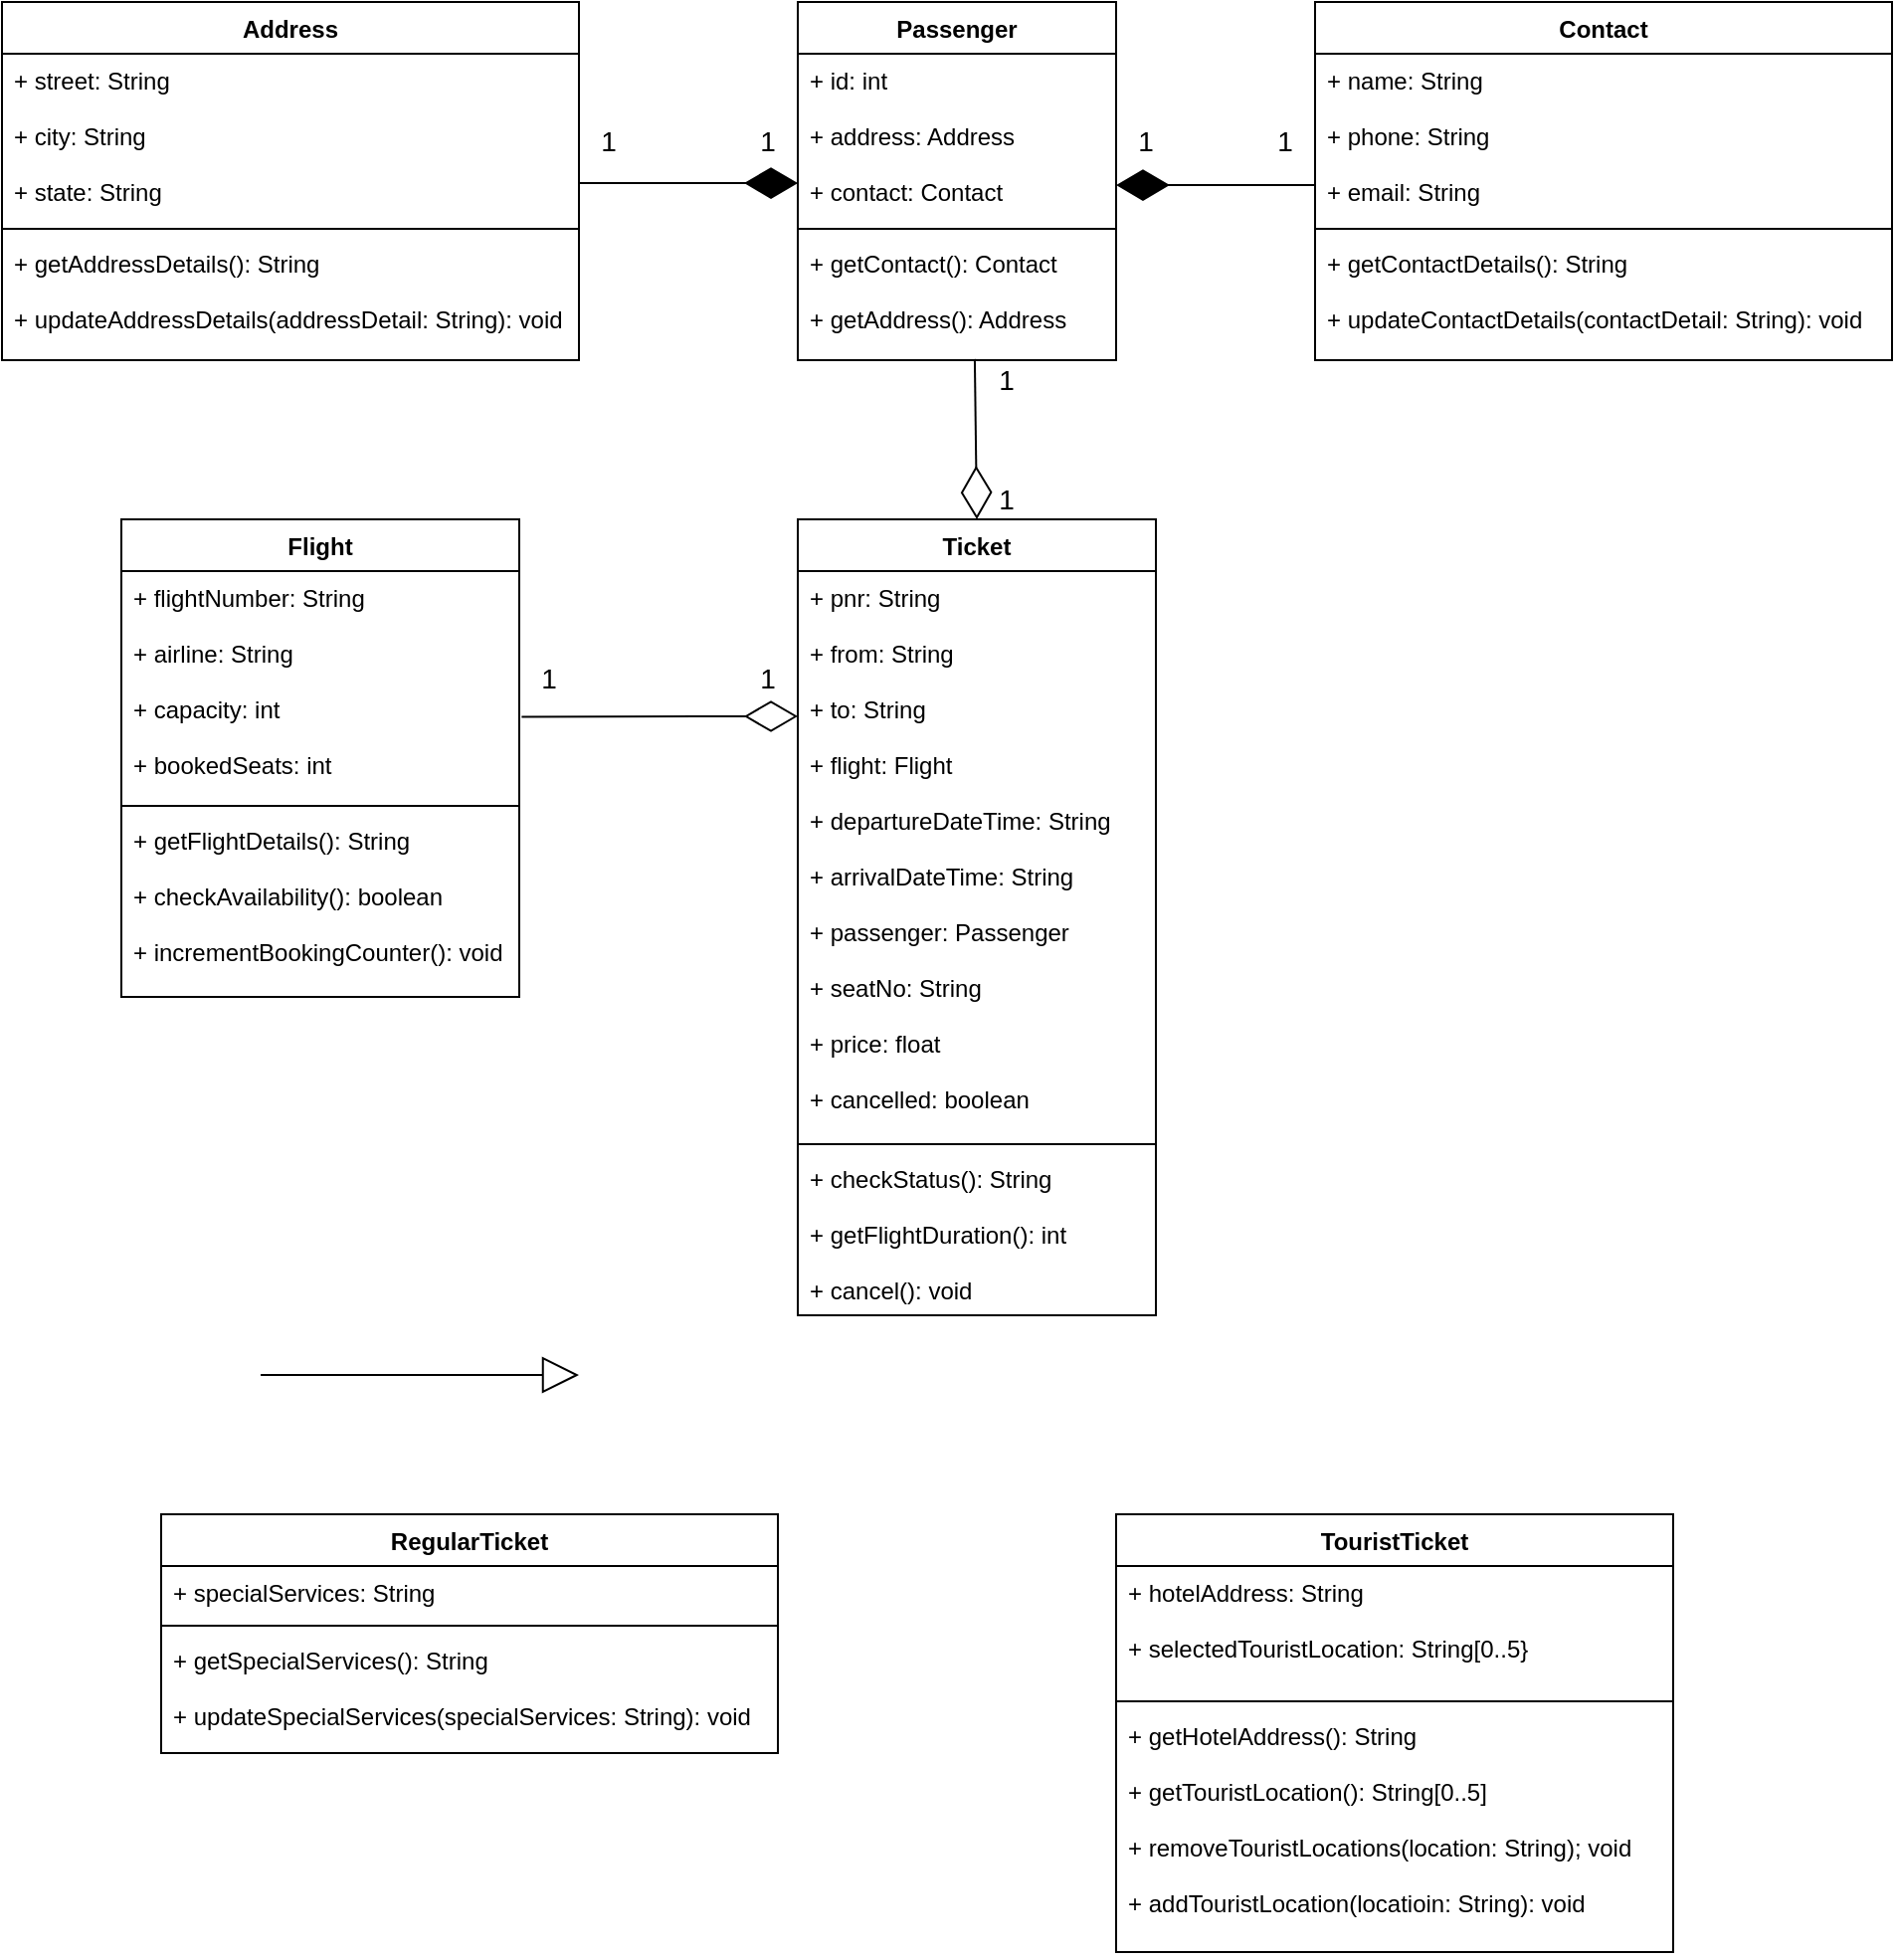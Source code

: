 <mxfile version="16.4.7" type="device"><diagram id="qtajyloOAa45mX0IAQo6" name="Page-1"><mxGraphModel dx="1108" dy="450" grid="1" gridSize="10" guides="1" tooltips="1" connect="1" arrows="1" fold="1" page="1" pageScale="1" pageWidth="850" pageHeight="1100" math="0" shadow="0"><root><mxCell id="0"/><mxCell id="1" parent="0"/><mxCell id="CZJRznWFHYDg4jwDtd5Q-1" value="Address" style="swimlane;fontStyle=1;align=center;verticalAlign=top;childLayout=stackLayout;horizontal=1;startSize=26;horizontalStack=0;resizeParent=1;resizeParentMax=0;resizeLast=0;collapsible=1;marginBottom=0;" vertex="1" parent="1"><mxGeometry y="80" width="290" height="180" as="geometry"/></mxCell><mxCell id="CZJRznWFHYDg4jwDtd5Q-2" value="+ street: String&#10;&#10;+ city: String&#10;&#10;+ state: String" style="text;strokeColor=none;fillColor=none;align=left;verticalAlign=top;spacingLeft=4;spacingRight=4;overflow=hidden;rotatable=0;points=[[0,0.5],[1,0.5]];portConstraint=eastwest;" vertex="1" parent="CZJRznWFHYDg4jwDtd5Q-1"><mxGeometry y="26" width="290" height="84" as="geometry"/></mxCell><mxCell id="CZJRznWFHYDg4jwDtd5Q-29" value="" style="endArrow=diamondThin;endFill=1;endSize=24;html=1;rounded=0;entryX=0;entryY=0.774;entryDx=0;entryDy=0;entryPerimeter=0;" edge="1" parent="CZJRznWFHYDg4jwDtd5Q-1" target="CZJRznWFHYDg4jwDtd5Q-6"><mxGeometry width="160" relative="1" as="geometry"><mxPoint x="290" y="91" as="sourcePoint"/><mxPoint x="440" y="90" as="targetPoint"/></mxGeometry></mxCell><mxCell id="CZJRznWFHYDg4jwDtd5Q-3" value="" style="line;strokeWidth=1;fillColor=none;align=left;verticalAlign=middle;spacingTop=-1;spacingLeft=3;spacingRight=3;rotatable=0;labelPosition=right;points=[];portConstraint=eastwest;" vertex="1" parent="CZJRznWFHYDg4jwDtd5Q-1"><mxGeometry y="110" width="290" height="8" as="geometry"/></mxCell><mxCell id="CZJRznWFHYDg4jwDtd5Q-4" value="+ getAddressDetails(): String&#10;&#10;+ updateAddressDetails(addressDetail: String): void" style="text;strokeColor=none;fillColor=none;align=left;verticalAlign=top;spacingLeft=4;spacingRight=4;overflow=hidden;rotatable=0;points=[[0,0.5],[1,0.5]];portConstraint=eastwest;" vertex="1" parent="CZJRznWFHYDg4jwDtd5Q-1"><mxGeometry y="118" width="290" height="62" as="geometry"/></mxCell><mxCell id="CZJRznWFHYDg4jwDtd5Q-5" value="Passenger" style="swimlane;fontStyle=1;align=center;verticalAlign=top;childLayout=stackLayout;horizontal=1;startSize=26;horizontalStack=0;resizeParent=1;resizeParentMax=0;resizeLast=0;collapsible=1;marginBottom=0;" vertex="1" parent="1"><mxGeometry x="400" y="80" width="160" height="180" as="geometry"/></mxCell><mxCell id="CZJRznWFHYDg4jwDtd5Q-6" value="+ id: int&#10;&#10;+ address: Address&#10;&#10;+ contact: Contact" style="text;strokeColor=none;fillColor=none;align=left;verticalAlign=top;spacingLeft=4;spacingRight=4;overflow=hidden;rotatable=0;points=[[0,0.5],[1,0.5]];portConstraint=eastwest;" vertex="1" parent="CZJRznWFHYDg4jwDtd5Q-5"><mxGeometry y="26" width="160" height="84" as="geometry"/></mxCell><mxCell id="CZJRznWFHYDg4jwDtd5Q-7" value="" style="line;strokeWidth=1;fillColor=none;align=left;verticalAlign=middle;spacingTop=-1;spacingLeft=3;spacingRight=3;rotatable=0;labelPosition=right;points=[];portConstraint=eastwest;" vertex="1" parent="CZJRznWFHYDg4jwDtd5Q-5"><mxGeometry y="110" width="160" height="8" as="geometry"/></mxCell><mxCell id="CZJRznWFHYDg4jwDtd5Q-8" value="+ getContact(): Contact&#10;&#10;+ getAddress(): Address" style="text;strokeColor=none;fillColor=none;align=left;verticalAlign=top;spacingLeft=4;spacingRight=4;overflow=hidden;rotatable=0;points=[[0,0.5],[1,0.5]];portConstraint=eastwest;" vertex="1" parent="CZJRznWFHYDg4jwDtd5Q-5"><mxGeometry y="118" width="160" height="62" as="geometry"/></mxCell><mxCell id="CZJRznWFHYDg4jwDtd5Q-9" value="Contact" style="swimlane;fontStyle=1;align=center;verticalAlign=top;childLayout=stackLayout;horizontal=1;startSize=26;horizontalStack=0;resizeParent=1;resizeParentMax=0;resizeLast=0;collapsible=1;marginBottom=0;" vertex="1" parent="1"><mxGeometry x="660" y="80" width="290" height="180" as="geometry"/></mxCell><mxCell id="CZJRznWFHYDg4jwDtd5Q-10" value="+ name: String&#10;&#10;+ phone: String&#10;&#10;+ email: String" style="text;strokeColor=none;fillColor=none;align=left;verticalAlign=top;spacingLeft=4;spacingRight=4;overflow=hidden;rotatable=0;points=[[0,0.5],[1,0.5]];portConstraint=eastwest;" vertex="1" parent="CZJRznWFHYDg4jwDtd5Q-9"><mxGeometry y="26" width="290" height="84" as="geometry"/></mxCell><mxCell id="CZJRznWFHYDg4jwDtd5Q-11" value="" style="line;strokeWidth=1;fillColor=none;align=left;verticalAlign=middle;spacingTop=-1;spacingLeft=3;spacingRight=3;rotatable=0;labelPosition=right;points=[];portConstraint=eastwest;" vertex="1" parent="CZJRznWFHYDg4jwDtd5Q-9"><mxGeometry y="110" width="290" height="8" as="geometry"/></mxCell><mxCell id="CZJRznWFHYDg4jwDtd5Q-12" value="+ getContactDetails(): String&#10;&#10;+ updateContactDetails(contactDetail: String): void" style="text;strokeColor=none;fillColor=none;align=left;verticalAlign=top;spacingLeft=4;spacingRight=4;overflow=hidden;rotatable=0;points=[[0,0.5],[1,0.5]];portConstraint=eastwest;" vertex="1" parent="CZJRznWFHYDg4jwDtd5Q-9"><mxGeometry y="118" width="290" height="62" as="geometry"/></mxCell><mxCell id="CZJRznWFHYDg4jwDtd5Q-13" value="Flight" style="swimlane;fontStyle=1;align=center;verticalAlign=top;childLayout=stackLayout;horizontal=1;startSize=26;horizontalStack=0;resizeParent=1;resizeParentMax=0;resizeLast=0;collapsible=1;marginBottom=0;" vertex="1" parent="1"><mxGeometry x="60" y="340" width="200" height="240" as="geometry"/></mxCell><mxCell id="CZJRznWFHYDg4jwDtd5Q-14" value="+ flightNumber: String&#10;&#10;+ airline: String&#10;&#10;+ capacity: int&#10;&#10;+ bookedSeats: int" style="text;strokeColor=none;fillColor=none;align=left;verticalAlign=top;spacingLeft=4;spacingRight=4;overflow=hidden;rotatable=0;points=[[0,0.5],[1,0.5]];portConstraint=eastwest;" vertex="1" parent="CZJRznWFHYDg4jwDtd5Q-13"><mxGeometry y="26" width="200" height="114" as="geometry"/></mxCell><mxCell id="CZJRznWFHYDg4jwDtd5Q-15" value="" style="line;strokeWidth=1;fillColor=none;align=left;verticalAlign=middle;spacingTop=-1;spacingLeft=3;spacingRight=3;rotatable=0;labelPosition=right;points=[];portConstraint=eastwest;" vertex="1" parent="CZJRznWFHYDg4jwDtd5Q-13"><mxGeometry y="140" width="200" height="8" as="geometry"/></mxCell><mxCell id="CZJRznWFHYDg4jwDtd5Q-16" value="+ getFlightDetails(): String&#10;&#10;+ checkAvailability(): boolean&#10;&#10;+ incrementBookingCounter(): void" style="text;strokeColor=none;fillColor=none;align=left;verticalAlign=top;spacingLeft=4;spacingRight=4;overflow=hidden;rotatable=0;points=[[0,0.5],[1,0.5]];portConstraint=eastwest;" vertex="1" parent="CZJRznWFHYDg4jwDtd5Q-13"><mxGeometry y="148" width="200" height="92" as="geometry"/></mxCell><mxCell id="CZJRznWFHYDg4jwDtd5Q-17" value="Ticket" style="swimlane;fontStyle=1;align=center;verticalAlign=top;childLayout=stackLayout;horizontal=1;startSize=26;horizontalStack=0;resizeParent=1;resizeParentMax=0;resizeLast=0;collapsible=1;marginBottom=0;" vertex="1" parent="1"><mxGeometry x="400" y="340" width="180" height="400" as="geometry"/></mxCell><mxCell id="CZJRznWFHYDg4jwDtd5Q-18" value="+ pnr: String&#10;&#10;+ from: String&#10;&#10;+ to: String&#10;&#10;+ flight: Flight&#10;&#10;+ departureDateTime: String&#10;&#10;+ arrivalDateTime: String&#10;&#10;+ passenger: Passenger&#10;&#10;+ seatNo: String&#10;&#10;+ price: float&#10;&#10;+ cancelled: boolean" style="text;strokeColor=none;fillColor=none;align=left;verticalAlign=top;spacingLeft=4;spacingRight=4;overflow=hidden;rotatable=0;points=[[0,0.5],[1,0.5]];portConstraint=eastwest;" vertex="1" parent="CZJRznWFHYDg4jwDtd5Q-17"><mxGeometry y="26" width="180" height="284" as="geometry"/></mxCell><mxCell id="CZJRznWFHYDg4jwDtd5Q-19" value="" style="line;strokeWidth=1;fillColor=none;align=left;verticalAlign=middle;spacingTop=-1;spacingLeft=3;spacingRight=3;rotatable=0;labelPosition=right;points=[];portConstraint=eastwest;" vertex="1" parent="CZJRznWFHYDg4jwDtd5Q-17"><mxGeometry y="310" width="180" height="8" as="geometry"/></mxCell><mxCell id="CZJRznWFHYDg4jwDtd5Q-20" value="+ checkStatus(): String&#10;&#10;+ getFlightDuration(): int&#10;&#10;+ cancel(): void" style="text;strokeColor=none;fillColor=none;align=left;verticalAlign=top;spacingLeft=4;spacingRight=4;overflow=hidden;rotatable=0;points=[[0,0.5],[1,0.5]];portConstraint=eastwest;" vertex="1" parent="CZJRznWFHYDg4jwDtd5Q-17"><mxGeometry y="318" width="180" height="82" as="geometry"/></mxCell><mxCell id="CZJRznWFHYDg4jwDtd5Q-21" value="RegularTicket" style="swimlane;fontStyle=1;align=center;verticalAlign=top;childLayout=stackLayout;horizontal=1;startSize=26;horizontalStack=0;resizeParent=1;resizeParentMax=0;resizeLast=0;collapsible=1;marginBottom=0;" vertex="1" parent="1"><mxGeometry x="80" y="840" width="310" height="120" as="geometry"/></mxCell><mxCell id="CZJRznWFHYDg4jwDtd5Q-22" value="+ specialServices: String" style="text;strokeColor=none;fillColor=none;align=left;verticalAlign=top;spacingLeft=4;spacingRight=4;overflow=hidden;rotatable=0;points=[[0,0.5],[1,0.5]];portConstraint=eastwest;" vertex="1" parent="CZJRznWFHYDg4jwDtd5Q-21"><mxGeometry y="26" width="310" height="26" as="geometry"/></mxCell><mxCell id="CZJRznWFHYDg4jwDtd5Q-23" value="" style="line;strokeWidth=1;fillColor=none;align=left;verticalAlign=middle;spacingTop=-1;spacingLeft=3;spacingRight=3;rotatable=0;labelPosition=right;points=[];portConstraint=eastwest;" vertex="1" parent="CZJRznWFHYDg4jwDtd5Q-21"><mxGeometry y="52" width="310" height="8" as="geometry"/></mxCell><mxCell id="CZJRznWFHYDg4jwDtd5Q-24" value="+ getSpecialServices(): String&#10;&#10;+ updateSpecialServices(specialServices: String): void" style="text;strokeColor=none;fillColor=none;align=left;verticalAlign=top;spacingLeft=4;spacingRight=4;overflow=hidden;rotatable=0;points=[[0,0.5],[1,0.5]];portConstraint=eastwest;" vertex="1" parent="CZJRznWFHYDg4jwDtd5Q-21"><mxGeometry y="60" width="310" height="60" as="geometry"/></mxCell><mxCell id="CZJRznWFHYDg4jwDtd5Q-25" value="TouristTicket" style="swimlane;fontStyle=1;align=center;verticalAlign=top;childLayout=stackLayout;horizontal=1;startSize=26;horizontalStack=0;resizeParent=1;resizeParentMax=0;resizeLast=0;collapsible=1;marginBottom=0;" vertex="1" parent="1"><mxGeometry x="560" y="840" width="280" height="220" as="geometry"/></mxCell><mxCell id="CZJRznWFHYDg4jwDtd5Q-26" value="+ hotelAddress: String&#10;&#10;+ selectedTouristLocation: String[0..5}" style="text;strokeColor=none;fillColor=none;align=left;verticalAlign=top;spacingLeft=4;spacingRight=4;overflow=hidden;rotatable=0;points=[[0,0.5],[1,0.5]];portConstraint=eastwest;" vertex="1" parent="CZJRznWFHYDg4jwDtd5Q-25"><mxGeometry y="26" width="280" height="64" as="geometry"/></mxCell><mxCell id="CZJRznWFHYDg4jwDtd5Q-27" value="" style="line;strokeWidth=1;fillColor=none;align=left;verticalAlign=middle;spacingTop=-1;spacingLeft=3;spacingRight=3;rotatable=0;labelPosition=right;points=[];portConstraint=eastwest;" vertex="1" parent="CZJRznWFHYDg4jwDtd5Q-25"><mxGeometry y="90" width="280" height="8" as="geometry"/></mxCell><mxCell id="CZJRznWFHYDg4jwDtd5Q-28" value="+ getHotelAddress(): String&#10;&#10;+ getTouristLocation(): String[0..5]&#10;&#10;+ removeTouristLocations(location: String); void&#10;&#10;+ addTouristLocation(locatioin: String): void" style="text;strokeColor=none;fillColor=none;align=left;verticalAlign=top;spacingLeft=4;spacingRight=4;overflow=hidden;rotatable=0;points=[[0,0.5],[1,0.5]];portConstraint=eastwest;" vertex="1" parent="CZJRznWFHYDg4jwDtd5Q-25"><mxGeometry y="98" width="280" height="122" as="geometry"/></mxCell><mxCell id="CZJRznWFHYDg4jwDtd5Q-30" value="" style="endArrow=diamondThin;endFill=1;endSize=24;html=1;rounded=0;entryX=1;entryY=0.786;entryDx=0;entryDy=0;entryPerimeter=0;exitX=0;exitY=0.786;exitDx=0;exitDy=0;exitPerimeter=0;" edge="1" parent="1" source="CZJRznWFHYDg4jwDtd5Q-10" target="CZJRznWFHYDg4jwDtd5Q-6"><mxGeometry width="160" relative="1" as="geometry"><mxPoint x="650" y="220" as="sourcePoint"/><mxPoint x="660" y="160.016" as="targetPoint"/></mxGeometry></mxCell><mxCell id="CZJRznWFHYDg4jwDtd5Q-31" value="&lt;font style=&quot;font-size: 14px&quot;&gt;1&lt;/font&gt;" style="text;html=1;strokeColor=none;fillColor=none;align=center;verticalAlign=middle;whiteSpace=wrap;rounded=0;" vertex="1" parent="1"><mxGeometry x="280" y="130" width="50" height="40" as="geometry"/></mxCell><mxCell id="CZJRznWFHYDg4jwDtd5Q-34" value="&lt;font style=&quot;font-size: 14px&quot;&gt;1&lt;/font&gt;" style="text;html=1;strokeColor=none;fillColor=none;align=center;verticalAlign=middle;whiteSpace=wrap;rounded=0;" vertex="1" parent="1"><mxGeometry x="360" y="130" width="50" height="40" as="geometry"/></mxCell><mxCell id="CZJRznWFHYDg4jwDtd5Q-35" value="&lt;font style=&quot;font-size: 14px&quot;&gt;1&lt;/font&gt;" style="text;html=1;strokeColor=none;fillColor=none;align=center;verticalAlign=middle;whiteSpace=wrap;rounded=0;" vertex="1" parent="1"><mxGeometry x="550" y="130" width="50" height="40" as="geometry"/></mxCell><mxCell id="CZJRznWFHYDg4jwDtd5Q-36" value="&lt;font style=&quot;font-size: 14px&quot;&gt;1&lt;/font&gt;" style="text;html=1;strokeColor=none;fillColor=none;align=center;verticalAlign=middle;whiteSpace=wrap;rounded=0;" vertex="1" parent="1"><mxGeometry x="620" y="130" width="50" height="40" as="geometry"/></mxCell><mxCell id="CZJRznWFHYDg4jwDtd5Q-37" value="&lt;font style=&quot;font-size: 14px&quot;&gt;1&lt;/font&gt;" style="text;html=1;strokeColor=none;fillColor=none;align=center;verticalAlign=middle;whiteSpace=wrap;rounded=0;" vertex="1" parent="1"><mxGeometry x="480" y="250" width="50" height="40" as="geometry"/></mxCell><mxCell id="CZJRznWFHYDg4jwDtd5Q-38" value="&lt;font style=&quot;font-size: 14px&quot;&gt;1&lt;/font&gt;" style="text;html=1;strokeColor=none;fillColor=none;align=center;verticalAlign=middle;whiteSpace=wrap;rounded=0;" vertex="1" parent="1"><mxGeometry x="480" y="310" width="50" height="40" as="geometry"/></mxCell><mxCell id="CZJRznWFHYDg4jwDtd5Q-39" value="" style="endArrow=diamondThin;endFill=0;endSize=24;html=1;rounded=0;fontSize=14;exitX=0.556;exitY=0.991;exitDx=0;exitDy=0;exitPerimeter=0;entryX=0.5;entryY=0;entryDx=0;entryDy=0;" edge="1" parent="1" source="CZJRznWFHYDg4jwDtd5Q-8" target="CZJRznWFHYDg4jwDtd5Q-17"><mxGeometry width="160" relative="1" as="geometry"><mxPoint x="480" y="250" as="sourcePoint"/><mxPoint x="475" y="340" as="targetPoint"/></mxGeometry></mxCell><mxCell id="CZJRznWFHYDg4jwDtd5Q-41" value="" style="endArrow=diamondThin;endFill=0;endSize=24;html=1;rounded=0;fontSize=14;exitX=1.006;exitY=0.642;exitDx=0;exitDy=0;exitPerimeter=0;" edge="1" parent="1" source="CZJRznWFHYDg4jwDtd5Q-14"><mxGeometry width="160" relative="1" as="geometry"><mxPoint x="340" y="340.002" as="sourcePoint"/><mxPoint x="400" y="439" as="targetPoint"/><Array as="points"><mxPoint x="350" y="439"/></Array></mxGeometry></mxCell><mxCell id="CZJRznWFHYDg4jwDtd5Q-42" value="&lt;font style=&quot;font-size: 14px&quot;&gt;1&lt;/font&gt;" style="text;html=1;strokeColor=none;fillColor=none;align=center;verticalAlign=middle;whiteSpace=wrap;rounded=0;" vertex="1" parent="1"><mxGeometry x="250" y="400" width="50" height="40" as="geometry"/></mxCell><mxCell id="CZJRznWFHYDg4jwDtd5Q-43" value="&lt;font style=&quot;font-size: 14px&quot;&gt;1&lt;/font&gt;" style="text;html=1;strokeColor=none;fillColor=none;align=center;verticalAlign=middle;whiteSpace=wrap;rounded=0;" vertex="1" parent="1"><mxGeometry x="360" y="400" width="50" height="40" as="geometry"/></mxCell><mxCell id="CZJRznWFHYDg4jwDtd5Q-44" value="" style="endArrow=block;endSize=16;endFill=0;html=1;rounded=0;fontSize=14;" edge="1" parent="1"><mxGeometry width="160" relative="1" as="geometry"><mxPoint x="130" y="770" as="sourcePoint"/><mxPoint x="290" y="770" as="targetPoint"/></mxGeometry></mxCell></root></mxGraphModel></diagram></mxfile>